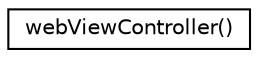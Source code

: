 digraph "Graphical Class Hierarchy"
{
  edge [fontname="Helvetica",fontsize="10",labelfontname="Helvetica",labelfontsize="10"];
  node [fontname="Helvetica",fontsize="10",shape=record];
  rankdir="LR";
  Node1 [label="webViewController()",height=0.2,width=0.4,color="black", fillcolor="white", style="filled",URL="$categoryweb_view_controller_07_08.html"];
}
